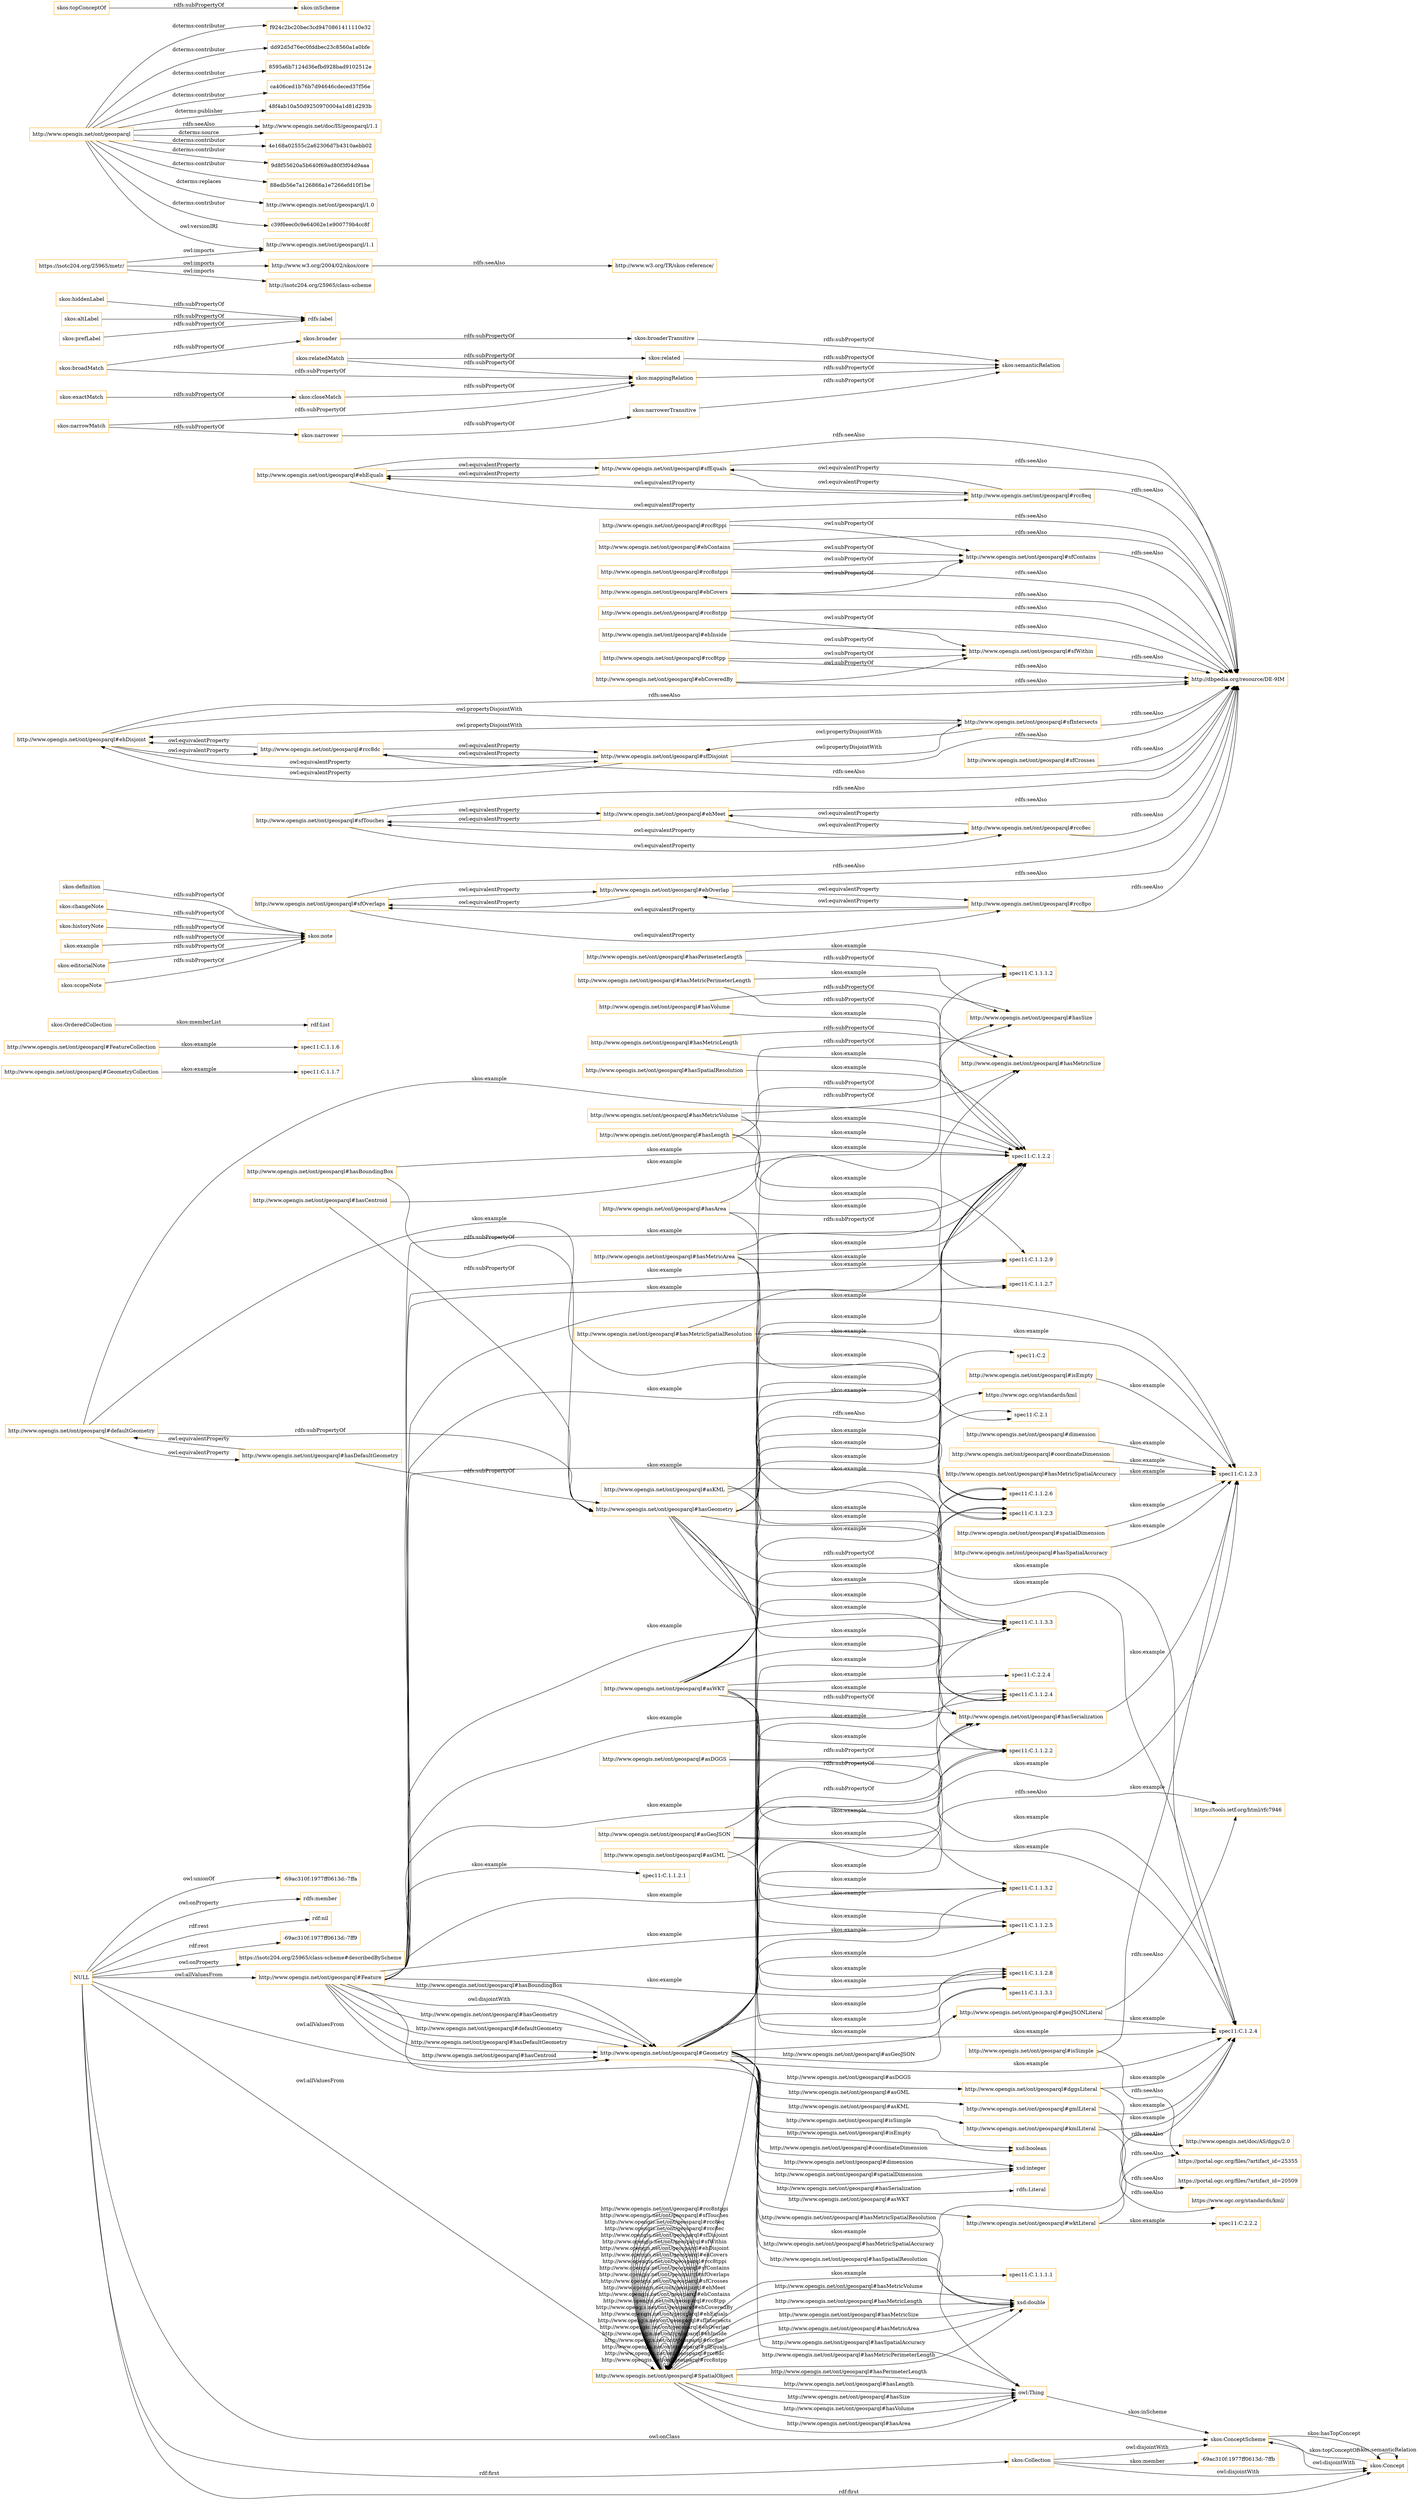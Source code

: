 digraph ar2dtool_diagram { 
rankdir=LR;
size="1501"
node [shape = rectangle, color="orange"]; "http://www.opengis.net/ont/geosparql#SpatialObject" "http://www.opengis.net/ont/geosparql#GeometryCollection" "http://www.opengis.net/ont/geosparql#Geometry" "http://www.opengis.net/ont/geosparql#FeatureCollection" "http://www.opengis.net/ont/geosparql#Feature" "-69ac310f:1977ff0613d:-7ffb" "skos:OrderedCollection" "skos:Collection" "skos:ConceptScheme" "skos:Concept" ; /*classes style*/
	"http://www.opengis.net/ont/geosparql#hasMetricPerimeterLength" -> "http://www.opengis.net/ont/geosparql#hasMetricSize" [ label = "rdfs:subPropertyOf" ];
	"http://www.opengis.net/ont/geosparql#hasMetricPerimeterLength" -> "spec11:C.1.1.1.2" [ label = "skos:example" ];
	"http://www.opengis.net/ont/geosparql#dggsLiteral" -> "http://www.opengis.net/doc/AS/dggs/2.0" [ label = "rdfs:seeAlso" ];
	"http://www.opengis.net/ont/geosparql#dggsLiteral" -> "spec11:C.1.2.4" [ label = "skos:example" ];
	"skos:definition" -> "skos:note" [ label = "rdfs:subPropertyOf" ];
	"http://www.opengis.net/ont/geosparql#ehEquals" -> "http://dbpedia.org/resource/DE-9IM" [ label = "rdfs:seeAlso" ];
	"http://www.opengis.net/ont/geosparql#ehEquals" -> "http://www.opengis.net/ont/geosparql#sfEquals" [ label = "owl:equivalentProperty" ];
	"http://www.opengis.net/ont/geosparql#ehEquals" -> "http://www.opengis.net/ont/geosparql#rcc8eq" [ label = "owl:equivalentProperty" ];
	"http://www.opengis.net/ont/geosparql#hasCentroid" -> "http://www.opengis.net/ont/geosparql#hasGeometry" [ label = "rdfs:subPropertyOf" ];
	"http://www.opengis.net/ont/geosparql#hasCentroid" -> "spec11:C.1.2.2" [ label = "skos:example" ];
	"http://www.opengis.net/ont/geosparql#rcc8tppi" -> "http://www.opengis.net/ont/geosparql#sfContains" [ label = "owl:subPropertyOf" ];
	"http://www.opengis.net/ont/geosparql#rcc8tppi" -> "http://dbpedia.org/resource/DE-9IM" [ label = "rdfs:seeAlso" ];
	"skos:relatedMatch" -> "skos:related" [ label = "rdfs:subPropertyOf" ];
	"skos:relatedMatch" -> "skos:mappingRelation" [ label = "rdfs:subPropertyOf" ];
	"http://www.opengis.net/ont/geosparql#sfWithin" -> "http://dbpedia.org/resource/DE-9IM" [ label = "rdfs:seeAlso" ];
	"http://www.opengis.net/ont/geosparql#gmlLiteral" -> "spec11:C.1.2.4" [ label = "skos:example" ];
	"http://www.opengis.net/ont/geosparql#gmlLiteral" -> "https://portal.ogc.org/files/?artifact_id=20509" [ label = "rdfs:seeAlso" ];
	"http://www.opengis.net/ont/geosparql#ehDisjoint" -> "http://www.opengis.net/ont/geosparql#rcc8dc" [ label = "owl:equivalentProperty" ];
	"http://www.opengis.net/ont/geosparql#ehDisjoint" -> "http://www.opengis.net/ont/geosparql#sfIntersects" [ label = "owl:propertyDisjointWith" ];
	"http://www.opengis.net/ont/geosparql#ehDisjoint" -> "http://dbpedia.org/resource/DE-9IM" [ label = "rdfs:seeAlso" ];
	"http://www.opengis.net/ont/geosparql#ehDisjoint" -> "http://www.opengis.net/ont/geosparql#sfDisjoint" [ label = "owl:equivalentProperty" ];
	"http://www.opengis.net/ont/geosparql#sfIntersects" -> "http://www.opengis.net/ont/geosparql#sfDisjoint" [ label = "owl:propertyDisjointWith" ];
	"http://www.opengis.net/ont/geosparql#sfIntersects" -> "http://dbpedia.org/resource/DE-9IM" [ label = "rdfs:seeAlso" ];
	"http://www.opengis.net/ont/geosparql#sfIntersects" -> "http://www.opengis.net/ont/geosparql#ehDisjoint" [ label = "owl:propertyDisjointWith" ];
	"skos:changeNote" -> "skos:note" [ label = "rdfs:subPropertyOf" ];
	"http://www.opengis.net/ont/geosparql#rcc8ntpp" -> "http://dbpedia.org/resource/DE-9IM" [ label = "rdfs:seeAlso" ];
	"http://www.opengis.net/ont/geosparql#rcc8ntpp" -> "http://www.opengis.net/ont/geosparql#sfWithin" [ label = "owl:subPropertyOf" ];
	"http://www.opengis.net/ont/geosparql#sfTouches" -> "http://dbpedia.org/resource/DE-9IM" [ label = "rdfs:seeAlso" ];
	"http://www.opengis.net/ont/geosparql#sfTouches" -> "http://www.opengis.net/ont/geosparql#ehMeet" [ label = "owl:equivalentProperty" ];
	"http://www.opengis.net/ont/geosparql#sfTouches" -> "http://www.opengis.net/ont/geosparql#rcc8ec" [ label = "owl:equivalentProperty" ];
	"http://www.opengis.net/ont/geosparql#ehInside" -> "http://www.opengis.net/ont/geosparql#sfWithin" [ label = "owl:subPropertyOf" ];
	"http://www.opengis.net/ont/geosparql#ehInside" -> "http://dbpedia.org/resource/DE-9IM" [ label = "rdfs:seeAlso" ];
	"skos:hiddenLabel" -> "rdfs:label" [ label = "rdfs:subPropertyOf" ];
	"skos:related" -> "skos:semanticRelation" [ label = "rdfs:subPropertyOf" ];
	"http://www.opengis.net/ont/geosparql#geoJSONLiteral" -> "spec11:C.1.2.4" [ label = "skos:example" ];
	"http://www.opengis.net/ont/geosparql#geoJSONLiteral" -> "https://tools.ietf.org/html/rfc7946" [ label = "rdfs:seeAlso" ];
	"http://www.opengis.net/ont/geosparql#Feature" -> "spec11:C.1.1.2.7" [ label = "skos:example" ];
	"http://www.opengis.net/ont/geosparql#Feature" -> "spec11:C.1.1.2.6" [ label = "skos:example" ];
	"http://www.opengis.net/ont/geosparql#Feature" -> "spec11:C.1.1.2.3" [ label = "skos:example" ];
	"http://www.opengis.net/ont/geosparql#Feature" -> "spec11:C.1.1.2.2" [ label = "skos:example" ];
	"http://www.opengis.net/ont/geosparql#Feature" -> "spec11:C.1.1.3.2" [ label = "skos:example" ];
	"http://www.opengis.net/ont/geosparql#Feature" -> "spec11:C.1.2.3" [ label = "skos:example" ];
	"http://www.opengis.net/ont/geosparql#Feature" -> "spec11:C.1.1.2.5" [ label = "skos:example" ];
	"http://www.opengis.net/ont/geosparql#Feature" -> "spec11:C.1.2.4" [ label = "skos:example" ];
	"http://www.opengis.net/ont/geosparql#Feature" -> "spec11:C.1.1.2.9" [ label = "skos:example" ];
	"http://www.opengis.net/ont/geosparql#Feature" -> "spec11:C.1.1.2.1" [ label = "skos:example" ];
	"http://www.opengis.net/ont/geosparql#Feature" -> "spec11:C.1.1.2.8" [ label = "skos:example" ];
	"http://www.opengis.net/ont/geosparql#Feature" -> "spec11:C.1.2.2" [ label = "skos:example" ];
	"http://www.opengis.net/ont/geosparql#Feature" -> "http://www.opengis.net/ont/geosparql#Geometry" [ label = "owl:disjointWith" ];
	"http://www.opengis.net/ont/geosparql#Feature" -> "spec11:C.1.1.2.4" [ label = "skos:example" ];
	"http://www.opengis.net/ont/geosparql#Feature" -> "spec11:C.1.1.3.3" [ label = "skos:example" ];
	"http://www.opengis.net/ont/geosparql#ehContains" -> "http://www.opengis.net/ont/geosparql#sfContains" [ label = "owl:subPropertyOf" ];
	"http://www.opengis.net/ont/geosparql#ehContains" -> "http://dbpedia.org/resource/DE-9IM" [ label = "rdfs:seeAlso" ];
	"http://www.opengis.net/ont/geosparql#isEmpty" -> "spec11:C.1.2.3" [ label = "skos:example" ];
	"http://www.opengis.net/ont/geosparql#sfDisjoint" -> "http://www.opengis.net/ont/geosparql#rcc8dc" [ label = "owl:equivalentProperty" ];
	"http://www.opengis.net/ont/geosparql#sfDisjoint" -> "http://dbpedia.org/resource/DE-9IM" [ label = "rdfs:seeAlso" ];
	"http://www.opengis.net/ont/geosparql#sfDisjoint" -> "http://www.opengis.net/ont/geosparql#ehDisjoint" [ label = "owl:equivalentProperty" ];
	"http://www.opengis.net/ont/geosparql#sfDisjoint" -> "http://www.opengis.net/ont/geosparql#sfIntersects" [ label = "owl:propertyDisjointWith" ];
	"http://www.opengis.net/ont/geosparql#sfCrosses" -> "http://dbpedia.org/resource/DE-9IM" [ label = "rdfs:seeAlso" ];
	"skos:ConceptScheme" -> "skos:Concept" [ label = "owl:disjointWith" ];
	"http://www.opengis.net/ont/geosparql#dimension" -> "spec11:C.1.2.3" [ label = "skos:example" ];
	"http://www.opengis.net/ont/geosparql#asKML" -> "http://www.opengis.net/ont/geosparql#hasSerialization" [ label = "rdfs:subPropertyOf" ];
	"http://www.opengis.net/ont/geosparql#asKML" -> "spec11:C.1.2.4" [ label = "skos:example" ];
	"http://www.opengis.net/ont/geosparql#asKML" -> "https://www.ogc.org/standards/kml" [ label = "rdfs:seeAlso" ];
	"http://www.opengis.net/ont/geosparql#rcc8dc" -> "http://www.opengis.net/ont/geosparql#ehDisjoint" [ label = "owl:equivalentProperty" ];
	"http://www.opengis.net/ont/geosparql#rcc8dc" -> "http://dbpedia.org/resource/DE-9IM" [ label = "rdfs:seeAlso" ];
	"http://www.opengis.net/ont/geosparql#rcc8dc" -> "http://www.opengis.net/ont/geosparql#sfDisjoint" [ label = "owl:equivalentProperty" ];
	"http://www.opengis.net/ont/geosparql#hasGeometry" -> "spec11:C.1.1.2.3" [ label = "skos:example" ];
	"http://www.opengis.net/ont/geosparql#hasGeometry" -> "spec11:C.1.1.2.4" [ label = "skos:example" ];
	"http://www.opengis.net/ont/geosparql#hasGeometry" -> "spec11:C.1.1.3.2" [ label = "skos:example" ];
	"http://www.opengis.net/ont/geosparql#hasGeometry" -> "spec11:C.1.1.2.8" [ label = "skos:example" ];
	"http://www.opengis.net/ont/geosparql#hasGeometry" -> "spec11:C.1.2.2" [ label = "skos:example" ];
	"http://www.opengis.net/ont/geosparql#hasGeometry" -> "spec11:C.1.2.4" [ label = "skos:example" ];
	"http://www.opengis.net/ont/geosparql#hasGeometry" -> "spec11:C.1.1.3.3" [ label = "skos:example" ];
	"http://www.opengis.net/ont/geosparql#hasGeometry" -> "spec11:C.1.2.3" [ label = "skos:example" ];
	"http://www.opengis.net/ont/geosparql#hasGeometry" -> "spec11:C.1.1.2.2" [ label = "skos:example" ];
	"http://www.opengis.net/ont/geosparql#hasGeometry" -> "spec11:C.1.1.2.5" [ label = "skos:example" ];
	"http://www.opengis.net/ont/geosparql#hasGeometry" -> "spec11:C.1.1.2.6" [ label = "skos:example" ];
	"http://www.opengis.net/ont/geosparql#hasGeometry" -> "spec11:C.2" [ label = "skos:example" ];
	"http://www.opengis.net/ont/geosparql#sfContains" -> "http://dbpedia.org/resource/DE-9IM" [ label = "rdfs:seeAlso" ];
	"http://www.opengis.net/ont/geosparql#coordinateDimension" -> "spec11:C.1.2.3" [ label = "skos:example" ];
	"http://www.opengis.net/ont/geosparql#hasMetricSpatialResolution" -> "spec11:C.1.2.2" [ label = "skos:example" ];
	"http://www.opengis.net/ont/geosparql#hasMetricSpatialResolution" -> "spec11:C.1.1.2.6" [ label = "skos:example" ];
	"skos:altLabel" -> "rdfs:label" [ label = "rdfs:subPropertyOf" ];
	"http://www.opengis.net/ont/geosparql#hasLength" -> "spec11:C.1.2.2" [ label = "skos:example" ];
	"http://www.opengis.net/ont/geosparql#hasLength" -> "http://www.opengis.net/ont/geosparql#hasSize" [ label = "rdfs:subPropertyOf" ];
	"http://www.opengis.net/ont/geosparql#hasLength" -> "spec11:C.1.1.2.7" [ label = "skos:example" ];
	"skos:narrower" -> "skos:narrowerTransitive" [ label = "rdfs:subPropertyOf" ];
	"http://www.opengis.net/ont/geosparql#asWKT" -> "http://www.opengis.net/ont/geosparql#hasSerialization" [ label = "rdfs:subPropertyOf" ];
	"http://www.opengis.net/ont/geosparql#asWKT" -> "spec11:C.1.1.3.3" [ label = "skos:example" ];
	"http://www.opengis.net/ont/geosparql#asWKT" -> "spec11:C.1.1.2.4" [ label = "skos:example" ];
	"http://www.opengis.net/ont/geosparql#asWKT" -> "spec11:C.1.1.3.2" [ label = "skos:example" ];
	"http://www.opengis.net/ont/geosparql#asWKT" -> "spec11:C.1.1.2.3" [ label = "skos:example" ];
	"http://www.opengis.net/ont/geosparql#asWKT" -> "spec11:C.2.1" [ label = "skos:example" ];
	"http://www.opengis.net/ont/geosparql#asWKT" -> "spec11:C.2.2.4" [ label = "skos:example" ];
	"http://www.opengis.net/ont/geosparql#asWKT" -> "spec11:C.1.2.2" [ label = "skos:example" ];
	"http://www.opengis.net/ont/geosparql#asWKT" -> "spec11:C.1.1.2.6" [ label = "skos:example" ];
	"http://www.opengis.net/ont/geosparql#asWKT" -> "spec11:C.1.1.2.5" [ label = "skos:example" ];
	"http://www.opengis.net/ont/geosparql#asWKT" -> "spec11:C.1.1.3.1" [ label = "skos:example" ];
	"http://www.opengis.net/ont/geosparql#asWKT" -> "spec11:C.1.1.2.2" [ label = "skos:example" ];
	"http://www.opengis.net/ont/geosparql#asWKT" -> "spec11:C.1.1.2.8" [ label = "skos:example" ];
	"skos:broaderTransitive" -> "skos:semanticRelation" [ label = "rdfs:subPropertyOf" ];
	"skos:broader" -> "skos:broaderTransitive" [ label = "rdfs:subPropertyOf" ];
	"http://www.opengis.net/ont/geosparql#rcc8eq" -> "http://dbpedia.org/resource/DE-9IM" [ label = "rdfs:seeAlso" ];
	"http://www.opengis.net/ont/geosparql#rcc8eq" -> "http://www.opengis.net/ont/geosparql#sfEquals" [ label = "owl:equivalentProperty" ];
	"http://www.opengis.net/ont/geosparql#rcc8eq" -> "http://www.opengis.net/ont/geosparql#ehEquals" [ label = "owl:equivalentProperty" ];
	"http://www.opengis.net/ont/geosparql#ehMeet" -> "http://dbpedia.org/resource/DE-9IM" [ label = "rdfs:seeAlso" ];
	"http://www.opengis.net/ont/geosparql#ehMeet" -> "http://www.opengis.net/ont/geosparql#sfTouches" [ label = "owl:equivalentProperty" ];
	"http://www.opengis.net/ont/geosparql#ehMeet" -> "http://www.opengis.net/ont/geosparql#rcc8ec" [ label = "owl:equivalentProperty" ];
	"skos:historyNote" -> "skos:note" [ label = "rdfs:subPropertyOf" ];
	"http://www.opengis.net/ont/geosparql#asDGGS" -> "spec11:C.1.2.4" [ label = "skos:example" ];
	"http://www.opengis.net/ont/geosparql#asDGGS" -> "http://www.opengis.net/ont/geosparql#hasSerialization" [ label = "rdfs:subPropertyOf" ];
	"http://www.opengis.net/ont/geosparql" -> "ca406ced1b76b7d94646cdeced37f56e" [ label = "dcterms:contributor" ];
	"http://www.opengis.net/ont/geosparql" -> "48f4ab10a50d9250970004a1d81d293b" [ label = "dcterms:publisher" ];
	"http://www.opengis.net/ont/geosparql" -> "http://www.opengis.net/doc/IS/geosparql/1.1" [ label = "rdfs:seeAlso" ];
	"http://www.opengis.net/ont/geosparql" -> "4e168a02555c2a62306d7b4310aebb02" [ label = "dcterms:contributor" ];
	"http://www.opengis.net/ont/geosparql" -> "9d8f55620a5b640f69ad80f3f04d9aaa" [ label = "dcterms:contributor" ];
	"http://www.opengis.net/ont/geosparql" -> "88edb56e7a126866a1e7266efd10f1be" [ label = "dcterms:contributor" ];
	"http://www.opengis.net/ont/geosparql" -> "http://www.opengis.net/ont/geosparql/1.1" [ label = "owl:versionIRI" ];
	"http://www.opengis.net/ont/geosparql" -> "http://www.opengis.net/ont/geosparql/1.0" [ label = "dcterms:replaces" ];
	"http://www.opengis.net/ont/geosparql" -> "c39f6eec0c9e64062e1e900779b4cc8f" [ label = "dcterms:contributor" ];
	"http://www.opengis.net/ont/geosparql" -> "f924c2bc20bec3cd9470861411110e32" [ label = "dcterms:contributor" ];
	"http://www.opengis.net/ont/geosparql" -> "dd92d5d76ec0fddbec23c8560a1a0bfe" [ label = "dcterms:contributor" ];
	"http://www.opengis.net/ont/geosparql" -> "http://www.opengis.net/doc/IS/geosparql/1.1" [ label = "dcterms:source" ];
	"http://www.opengis.net/ont/geosparql" -> "8595a6b7124d36efbd928bad9102512e" [ label = "dcterms:contributor" ];
	"http://www.opengis.net/ont/geosparql#asGML" -> "spec11:C.1.2.4" [ label = "skos:example" ];
	"http://www.opengis.net/ont/geosparql#asGML" -> "http://www.opengis.net/ont/geosparql#hasSerialization" [ label = "rdfs:subPropertyOf" ];
	"skos:broadMatch" -> "skos:broader" [ label = "rdfs:subPropertyOf" ];
	"skos:broadMatch" -> "skos:mappingRelation" [ label = "rdfs:subPropertyOf" ];
	"http://www.opengis.net/ont/geosparql#hasSerialization" -> "spec11:C.1.2.3" [ label = "skos:example" ];
	"http://www.w3.org/2004/02/skos/core" -> "http://www.w3.org/TR/skos-reference/" [ label = "rdfs:seeAlso" ];
	"http://www.opengis.net/ont/geosparql#hasMetricSpatialAccuracy" -> "spec11:C.1.2.3" [ label = "skos:example" ];
	"http://www.opengis.net/ont/geosparql#hasMetricLength" -> "http://www.opengis.net/ont/geosparql#hasMetricSize" [ label = "rdfs:subPropertyOf" ];
	"http://www.opengis.net/ont/geosparql#hasMetricLength" -> "spec11:C.1.2.2" [ label = "skos:example" ];
	"http://www.opengis.net/ont/geosparql#hasMetricArea" -> "spec11:C.1.2.2" [ label = "skos:example" ];
	"http://www.opengis.net/ont/geosparql#hasMetricArea" -> "http://www.opengis.net/ont/geosparql#hasMetricSize" [ label = "rdfs:subPropertyOf" ];
	"http://www.opengis.net/ont/geosparql#hasMetricArea" -> "spec11:C.1.1.3.3" [ label = "skos:example" ];
	"http://www.opengis.net/ont/geosparql#hasMetricArea" -> "spec11:C.1.1.2.9" [ label = "skos:example" ];
	"http://www.opengis.net/ont/geosparql#hasMetricArea" -> "spec11:C.1.1.2.3" [ label = "skos:example" ];
	"http://www.opengis.net/ont/geosparql#sfOverlaps" -> "http://www.opengis.net/ont/geosparql#ehOverlap" [ label = "owl:equivalentProperty" ];
	"http://www.opengis.net/ont/geosparql#sfOverlaps" -> "http://www.opengis.net/ont/geosparql#rcc8po" [ label = "owl:equivalentProperty" ];
	"http://www.opengis.net/ont/geosparql#sfOverlaps" -> "http://dbpedia.org/resource/DE-9IM" [ label = "rdfs:seeAlso" ];
	"https://isotc204.org/25965/metr/" -> "http://www.w3.org/2004/02/skos/core" [ label = "owl:imports" ];
	"https://isotc204.org/25965/metr/" -> "http://www.opengis.net/ont/geosparql/1.1" [ label = "owl:imports" ];
	"https://isotc204.org/25965/metr/" -> "http://isotc204.org/25965/class-scheme" [ label = "owl:imports" ];
	"skos:narrowerTransitive" -> "skos:semanticRelation" [ label = "rdfs:subPropertyOf" ];
	"NULL" -> "http://www.opengis.net/ont/geosparql#Geometry" [ label = "owl:allValuesFrom" ];
	"NULL" -> "-69ac310f:1977ff0613d:-7ffa" [ label = "owl:unionOf" ];
	"NULL" -> "rdfs:member" [ label = "owl:onProperty" ];
	"NULL" -> "skos:Concept" [ label = "rdf:first" ];
	"NULL" -> "http://www.opengis.net/ont/geosparql#SpatialObject" [ label = "owl:allValuesFrom" ];
	"NULL" -> "rdf:nil" [ label = "rdf:rest" ];
	"NULL" -> "skos:ConceptScheme" [ label = "owl:onClass" ];
	"NULL" -> "-69ac310f:1977ff0613d:-7ff9" [ label = "rdf:rest" ];
	"NULL" -> "http://www.opengis.net/ont/geosparql#Feature" [ label = "owl:allValuesFrom" ];
	"NULL" -> "https://isotc204.org/25965/class-scheme#describedByScheme" [ label = "owl:onProperty" ];
	"NULL" -> "skos:Collection" [ label = "rdf:first" ];
	"http://www.opengis.net/ont/geosparql#defaultGeometry" -> "http://www.opengis.net/ont/geosparql#hasGeometry" [ label = "rdfs:subPropertyOf" ];
	"http://www.opengis.net/ont/geosparql#defaultGeometry" -> "spec11:C.1.2.2" [ label = "skos:example" ];
	"http://www.opengis.net/ont/geosparql#defaultGeometry" -> "spec11:C.2.1" [ label = "skos:example" ];
	"http://www.opengis.net/ont/geosparql#defaultGeometry" -> "http://www.opengis.net/ont/geosparql#hasDefaultGeometry" [ label = "owl:equivalentProperty" ];
	"http://www.opengis.net/ont/geosparql#hasVolume" -> "spec11:C.1.2.2" [ label = "skos:example" ];
	"http://www.opengis.net/ont/geosparql#hasVolume" -> "http://www.opengis.net/ont/geosparql#hasSize" [ label = "rdfs:subPropertyOf" ];
	"skos:prefLabel" -> "rdfs:label" [ label = "rdfs:subPropertyOf" ];
	"skos:narrowMatch" -> "skos:narrower" [ label = "rdfs:subPropertyOf" ];
	"skos:narrowMatch" -> "skos:mappingRelation" [ label = "rdfs:subPropertyOf" ];
	"http://www.opengis.net/ont/geosparql#spatialDimension" -> "spec11:C.1.2.3" [ label = "skos:example" ];
	"http://www.opengis.net/ont/geosparql#FeatureCollection" -> "spec11:C.1.1.6" [ label = "skos:example" ];
	"skos:example" -> "skos:note" [ label = "rdfs:subPropertyOf" ];
	"http://www.opengis.net/ont/geosparql#rcc8ntppi" -> "http://dbpedia.org/resource/DE-9IM" [ label = "rdfs:seeAlso" ];
	"http://www.opengis.net/ont/geosparql#rcc8ntppi" -> "http://www.opengis.net/ont/geosparql#sfContains" [ label = "owl:subPropertyOf" ];
	"http://www.opengis.net/ont/geosparql#sfEquals" -> "http://dbpedia.org/resource/DE-9IM" [ label = "rdfs:seeAlso" ];
	"http://www.opengis.net/ont/geosparql#sfEquals" -> "http://www.opengis.net/ont/geosparql#ehEquals" [ label = "owl:equivalentProperty" ];
	"http://www.opengis.net/ont/geosparql#sfEquals" -> "http://www.opengis.net/ont/geosparql#rcc8eq" [ label = "owl:equivalentProperty" ];
	"http://www.opengis.net/ont/geosparql#wktLiteral" -> "spec11:C.2.2.2" [ label = "skos:example" ];
	"http://www.opengis.net/ont/geosparql#wktLiteral" -> "https://portal.ogc.org/files/?artifact_id=25355" [ label = "rdfs:seeAlso" ];
	"http://www.opengis.net/ont/geosparql#hasPerimeterLength" -> "spec11:C.1.1.1.2" [ label = "skos:example" ];
	"http://www.opengis.net/ont/geosparql#hasPerimeterLength" -> "http://www.opengis.net/ont/geosparql#hasSize" [ label = "rdfs:subPropertyOf" ];
	"http://www.opengis.net/ont/geosparql#ehCovers" -> "http://www.opengis.net/ont/geosparql#sfContains" [ label = "owl:subPropertyOf" ];
	"http://www.opengis.net/ont/geosparql#ehCovers" -> "http://dbpedia.org/resource/DE-9IM" [ label = "rdfs:seeAlso" ];
	"http://www.opengis.net/ont/geosparql#hasMetricVolume" -> "spec11:C.1.1.2.9" [ label = "skos:example" ];
	"http://www.opengis.net/ont/geosparql#hasMetricVolume" -> "http://www.opengis.net/ont/geosparql#hasMetricSize" [ label = "rdfs:subPropertyOf" ];
	"http://www.opengis.net/ont/geosparql#hasMetricVolume" -> "spec11:C.1.2.2" [ label = "skos:example" ];
	"http://www.opengis.net/ont/geosparql#isSimple" -> "spec11:C.1.2.3" [ label = "skos:example" ];
	"http://www.opengis.net/ont/geosparql#isSimple" -> "https://portal.ogc.org/files/?artifact_id=25355" [ label = "rdfs:seeAlso" ];
	"http://www.opengis.net/ont/geosparql#rcc8po" -> "http://www.opengis.net/ont/geosparql#ehOverlap" [ label = "owl:equivalentProperty" ];
	"http://www.opengis.net/ont/geosparql#rcc8po" -> "http://www.opengis.net/ont/geosparql#sfOverlaps" [ label = "owl:equivalentProperty" ];
	"http://www.opengis.net/ont/geosparql#rcc8po" -> "http://dbpedia.org/resource/DE-9IM" [ label = "rdfs:seeAlso" ];
	"http://www.opengis.net/ont/geosparql#rcc8tpp" -> "http://www.opengis.net/ont/geosparql#sfWithin" [ label = "owl:subPropertyOf" ];
	"http://www.opengis.net/ont/geosparql#rcc8tpp" -> "http://dbpedia.org/resource/DE-9IM" [ label = "rdfs:seeAlso" ];
	"http://www.opengis.net/ont/geosparql#hasDefaultGeometry" -> "http://www.opengis.net/ont/geosparql#defaultGeometry" [ label = "owl:equivalentProperty" ];
	"http://www.opengis.net/ont/geosparql#hasDefaultGeometry" -> "http://www.opengis.net/ont/geosparql#hasGeometry" [ label = "rdfs:subPropertyOf" ];
	"http://www.opengis.net/ont/geosparql#Geometry" -> "spec11:C.1.1.2.4" [ label = "skos:example" ];
	"http://www.opengis.net/ont/geosparql#Geometry" -> "spec11:C.1.1.2.5" [ label = "skos:example" ];
	"http://www.opengis.net/ont/geosparql#Geometry" -> "spec11:C.1.2.2" [ label = "skos:example" ];
	"http://www.opengis.net/ont/geosparql#Geometry" -> "spec11:C.1.1.2.6" [ label = "skos:example" ];
	"http://www.opengis.net/ont/geosparql#Geometry" -> "spec11:C.1.2.3" [ label = "skos:example" ];
	"http://www.opengis.net/ont/geosparql#Geometry" -> "spec11:C.1.2.4" [ label = "skos:example" ];
	"http://www.opengis.net/ont/geosparql#Geometry" -> "spec11:C.1.1.3.1" [ label = "skos:example" ];
	"http://www.opengis.net/ont/geosparql#Geometry" -> "spec11:C.1.1.2.8" [ label = "skos:example" ];
	"http://www.opengis.net/ont/geosparql#Geometry" -> "spec11:C.1.1.3.2" [ label = "skos:example" ];
	"http://www.opengis.net/ont/geosparql#Geometry" -> "spec11:C.1.1.3.3" [ label = "skos:example" ];
	"http://www.opengis.net/ont/geosparql#Geometry" -> "spec11:C.1.1.2.2" [ label = "skos:example" ];
	"http://www.opengis.net/ont/geosparql#Geometry" -> "spec11:C.1.1.2.3" [ label = "skos:example" ];
	"skos:mappingRelation" -> "skos:semanticRelation" [ label = "rdfs:subPropertyOf" ];
	"skos:Collection" -> "skos:ConceptScheme" [ label = "owl:disjointWith" ];
	"skos:Collection" -> "skos:Concept" [ label = "owl:disjointWith" ];
	"http://www.opengis.net/ont/geosparql#kmlLiteral" -> "spec11:C.1.2.4" [ label = "skos:example" ];
	"http://www.opengis.net/ont/geosparql#kmlLiteral" -> "https://www.ogc.org/standards/kml/" [ label = "rdfs:seeAlso" ];
	"skos:topConceptOf" -> "skos:inScheme" [ label = "rdfs:subPropertyOf" ];
	"skos:exactMatch" -> "skos:closeMatch" [ label = "rdfs:subPropertyOf" ];
	"http://www.opengis.net/ont/geosparql#hasSpatialResolution" -> "spec11:C.1.2.2" [ label = "skos:example" ];
	"http://www.opengis.net/ont/geosparql#rcc8ec" -> "http://dbpedia.org/resource/DE-9IM" [ label = "rdfs:seeAlso" ];
	"http://www.opengis.net/ont/geosparql#rcc8ec" -> "http://www.opengis.net/ont/geosparql#sfTouches" [ label = "owl:equivalentProperty" ];
	"http://www.opengis.net/ont/geosparql#rcc8ec" -> "http://www.opengis.net/ont/geosparql#ehMeet" [ label = "owl:equivalentProperty" ];
	"http://www.opengis.net/ont/geosparql#SpatialObject" -> "spec11:C.1.1.1.1" [ label = "skos:example" ];
	"http://www.opengis.net/ont/geosparql#SpatialObject" -> "spec11:C.1.1.1.2" [ label = "skos:example" ];
	"http://www.opengis.net/ont/geosparql#hasArea" -> "spec11:C.1.1.2.4" [ label = "skos:example" ];
	"http://www.opengis.net/ont/geosparql#hasArea" -> "spec11:C.1.2.2" [ label = "skos:example" ];
	"http://www.opengis.net/ont/geosparql#hasArea" -> "http://www.opengis.net/ont/geosparql#hasSize" [ label = "rdfs:subPropertyOf" ];
	"skos:editorialNote" -> "skos:note" [ label = "rdfs:subPropertyOf" ];
	"skos:closeMatch" -> "skos:mappingRelation" [ label = "rdfs:subPropertyOf" ];
	"http://www.opengis.net/ont/geosparql#ehCoveredBy" -> "http://dbpedia.org/resource/DE-9IM" [ label = "rdfs:seeAlso" ];
	"http://www.opengis.net/ont/geosparql#ehCoveredBy" -> "http://www.opengis.net/ont/geosparql#sfWithin" [ label = "owl:subPropertyOf" ];
	"http://www.opengis.net/ont/geosparql#GeometryCollection" -> "spec11:C.1.1.7" [ label = "skos:example" ];
	"http://www.opengis.net/ont/geosparql#asGeoJSON" -> "spec11:C.1.2.4" [ label = "skos:example" ];
	"http://www.opengis.net/ont/geosparql#asGeoJSON" -> "http://www.opengis.net/ont/geosparql#hasSerialization" [ label = "rdfs:subPropertyOf" ];
	"http://www.opengis.net/ont/geosparql#asGeoJSON" -> "https://tools.ietf.org/html/rfc7946" [ label = "rdfs:seeAlso" ];
	"http://www.opengis.net/ont/geosparql#hasSpatialAccuracy" -> "spec11:C.1.2.3" [ label = "skos:example" ];
	"http://www.opengis.net/ont/geosparql#ehOverlap" -> "http://www.opengis.net/ont/geosparql#rcc8po" [ label = "owl:equivalentProperty" ];
	"http://www.opengis.net/ont/geosparql#ehOverlap" -> "http://www.opengis.net/ont/geosparql#sfOverlaps" [ label = "owl:equivalentProperty" ];
	"http://www.opengis.net/ont/geosparql#ehOverlap" -> "http://dbpedia.org/resource/DE-9IM" [ label = "rdfs:seeAlso" ];
	"skos:scopeNote" -> "skos:note" [ label = "rdfs:subPropertyOf" ];
	"http://www.opengis.net/ont/geosparql#hasBoundingBox" -> "http://www.opengis.net/ont/geosparql#hasGeometry" [ label = "rdfs:subPropertyOf" ];
	"http://www.opengis.net/ont/geosparql#hasBoundingBox" -> "spec11:C.1.2.2" [ label = "skos:example" ];
	"http://www.opengis.net/ont/geosparql#SpatialObject" -> "http://www.opengis.net/ont/geosparql#SpatialObject" [ label = "http://www.opengis.net/ont/geosparql#rcc8ntpp" ];
	"http://www.opengis.net/ont/geosparql#Feature" -> "http://www.opengis.net/ont/geosparql#Geometry" [ label = "http://www.opengis.net/ont/geosparql#hasGeometry" ];
	"http://www.opengis.net/ont/geosparql#SpatialObject" -> "xsd:double" [ label = "http://www.opengis.net/ont/geosparql#hasMetricVolume" ];
	"http://www.opengis.net/ont/geosparql#Geometry" -> "owl:Thing" [ label = "http://www.opengis.net/ont/geosparql#hasSpatialResolution" ];
	"http://www.opengis.net/ont/geosparql#SpatialObject" -> "http://www.opengis.net/ont/geosparql#SpatialObject" [ label = "http://www.opengis.net/ont/geosparql#rcc8dc" ];
	"http://www.opengis.net/ont/geosparql#SpatialObject" -> "http://www.opengis.net/ont/geosparql#SpatialObject" [ label = "http://www.opengis.net/ont/geosparql#sfEquals" ];
	"http://www.opengis.net/ont/geosparql#SpatialObject" -> "http://www.opengis.net/ont/geosparql#SpatialObject" [ label = "http://www.opengis.net/ont/geosparql#rcc8po" ];
	"owl:Thing" -> "skos:ConceptScheme" [ label = "skos:inScheme" ];
	"http://www.opengis.net/ont/geosparql#Geometry" -> "http://www.opengis.net/ont/geosparql#dggsLiteral" [ label = "http://www.opengis.net/ont/geosparql#asDGGS" ];
	"http://www.opengis.net/ont/geosparql#SpatialObject" -> "xsd:double" [ label = "http://www.opengis.net/ont/geosparql#hasMetricLength" ];
	"skos:OrderedCollection" -> "rdf:List" [ label = "skos:memberList" ];
	"http://www.opengis.net/ont/geosparql#Geometry" -> "xsd:double" [ label = "http://www.opengis.net/ont/geosparql#hasMetricSpatialResolution" ];
	"http://www.opengis.net/ont/geosparql#SpatialObject" -> "http://www.opengis.net/ont/geosparql#SpatialObject" [ label = "http://www.opengis.net/ont/geosparql#ehInside" ];
	"http://www.opengis.net/ont/geosparql#Geometry" -> "xsd:boolean" [ label = "http://www.opengis.net/ont/geosparql#isEmpty" ];
	"http://www.opengis.net/ont/geosparql#Feature" -> "http://www.opengis.net/ont/geosparql#Geometry" [ label = "http://www.opengis.net/ont/geosparql#defaultGeometry" ];
	"http://www.opengis.net/ont/geosparql#SpatialObject" -> "owl:Thing" [ label = "http://www.opengis.net/ont/geosparql#hasPerimeterLength" ];
	"http://www.opengis.net/ont/geosparql#SpatialObject" -> "http://www.opengis.net/ont/geosparql#SpatialObject" [ label = "http://www.opengis.net/ont/geosparql#ehOverlap" ];
	"http://www.opengis.net/ont/geosparql#Geometry" -> "http://www.opengis.net/ont/geosparql#wktLiteral" [ label = "http://www.opengis.net/ont/geosparql#asWKT" ];
	"http://www.opengis.net/ont/geosparql#Geometry" -> "xsd:integer" [ label = "http://www.opengis.net/ont/geosparql#coordinateDimension" ];
	"http://www.opengis.net/ont/geosparql#SpatialObject" -> "http://www.opengis.net/ont/geosparql#SpatialObject" [ label = "http://www.opengis.net/ont/geosparql#sfIntersects" ];
	"http://www.opengis.net/ont/geosparql#SpatialObject" -> "http://www.opengis.net/ont/geosparql#SpatialObject" [ label = "http://www.opengis.net/ont/geosparql#ehEquals" ];
	"http://www.opengis.net/ont/geosparql#Geometry" -> "xsd:integer" [ label = "http://www.opengis.net/ont/geosparql#dimension" ];
	"http://www.opengis.net/ont/geosparql#SpatialObject" -> "http://www.opengis.net/ont/geosparql#SpatialObject" [ label = "http://www.opengis.net/ont/geosparql#ehCoveredBy" ];
	"http://www.opengis.net/ont/geosparql#SpatialObject" -> "http://www.opengis.net/ont/geosparql#SpatialObject" [ label = "http://www.opengis.net/ont/geosparql#rcc8tpp" ];
	"skos:Concept" -> "skos:Concept" [ label = "skos:semanticRelation" ];
	"http://www.opengis.net/ont/geosparql#SpatialObject" -> "http://www.opengis.net/ont/geosparql#SpatialObject" [ label = "http://www.opengis.net/ont/geosparql#ehContains" ];
	"http://www.opengis.net/ont/geosparql#SpatialObject" -> "http://www.opengis.net/ont/geosparql#SpatialObject" [ label = "http://www.opengis.net/ont/geosparql#ehMeet" ];
	"http://www.opengis.net/ont/geosparql#Geometry" -> "http://www.opengis.net/ont/geosparql#geoJSONLiteral" [ label = "http://www.opengis.net/ont/geosparql#asGeoJSON" ];
	"http://www.opengis.net/ont/geosparql#SpatialObject" -> "http://www.opengis.net/ont/geosparql#SpatialObject" [ label = "http://www.opengis.net/ont/geosparql#sfCrosses" ];
	"http://www.opengis.net/ont/geosparql#SpatialObject" -> "http://www.opengis.net/ont/geosparql#SpatialObject" [ label = "http://www.opengis.net/ont/geosparql#sfOverlaps" ];
	"http://www.opengis.net/ont/geosparql#Geometry" -> "http://www.opengis.net/ont/geosparql#gmlLiteral" [ label = "http://www.opengis.net/ont/geosparql#asGML" ];
	"skos:ConceptScheme" -> "skos:Concept" [ label = "skos:hasTopConcept" ];
	"http://www.opengis.net/ont/geosparql#SpatialObject" -> "http://www.opengis.net/ont/geosparql#SpatialObject" [ label = "http://www.opengis.net/ont/geosparql#sfContains" ];
	"http://www.opengis.net/ont/geosparql#SpatialObject" -> "owl:Thing" [ label = "http://www.opengis.net/ont/geosparql#hasLength" ];
	"http://www.opengis.net/ont/geosparql#Geometry" -> "xsd:integer" [ label = "http://www.opengis.net/ont/geosparql#spatialDimension" ];
	"http://www.opengis.net/ont/geosparql#Geometry" -> "xsd:boolean" [ label = "http://www.opengis.net/ont/geosparql#isSimple" ];
	"http://www.opengis.net/ont/geosparql#Feature" -> "http://www.opengis.net/ont/geosparql#Geometry" [ label = "http://www.opengis.net/ont/geosparql#hasDefaultGeometry" ];
	"http://www.opengis.net/ont/geosparql#SpatialObject" -> "http://www.opengis.net/ont/geosparql#SpatialObject" [ label = "http://www.opengis.net/ont/geosparql#rcc8tppi" ];
	"http://www.opengis.net/ont/geosparql#SpatialObject" -> "http://www.opengis.net/ont/geosparql#SpatialObject" [ label = "http://www.opengis.net/ont/geosparql#ehCovers" ];
	"http://www.opengis.net/ont/geosparql#SpatialObject" -> "xsd:double" [ label = "http://www.opengis.net/ont/geosparql#hasMetricSize" ];
	"http://www.opengis.net/ont/geosparql#Geometry" -> "http://www.opengis.net/ont/geosparql#kmlLiteral" [ label = "http://www.opengis.net/ont/geosparql#asKML" ];
	"http://www.opengis.net/ont/geosparql#Geometry" -> "rdfs:Literal" [ label = "http://www.opengis.net/ont/geosparql#hasSerialization" ];
	"http://www.opengis.net/ont/geosparql#SpatialObject" -> "xsd:double" [ label = "http://www.opengis.net/ont/geosparql#hasMetricArea" ];
	"http://www.opengis.net/ont/geosparql#Geometry" -> "owl:Thing" [ label = "http://www.opengis.net/ont/geosparql#hasSpatialAccuracy" ];
	"http://www.opengis.net/ont/geosparql#SpatialObject" -> "http://www.opengis.net/ont/geosparql#SpatialObject" [ label = "http://www.opengis.net/ont/geosparql#ehDisjoint" ];
	"http://www.opengis.net/ont/geosparql#SpatialObject" -> "xsd:double" [ label = "http://www.opengis.net/ont/geosparql#hasMetricPerimeterLength" ];
	"http://www.opengis.net/ont/geosparql#SpatialObject" -> "http://www.opengis.net/ont/geosparql#SpatialObject" [ label = "http://www.opengis.net/ont/geosparql#sfWithin" ];
	"http://www.opengis.net/ont/geosparql#SpatialObject" -> "http://www.opengis.net/ont/geosparql#SpatialObject" [ label = "http://www.opengis.net/ont/geosparql#sfDisjoint" ];
	"http://www.opengis.net/ont/geosparql#Feature" -> "http://www.opengis.net/ont/geosparql#Geometry" [ label = "http://www.opengis.net/ont/geosparql#hasCentroid" ];
	"skos:Concept" -> "skos:ConceptScheme" [ label = "skos:topConceptOf" ];
	"skos:Collection" -> "-69ac310f:1977ff0613d:-7ffb" [ label = "skos:member" ];
	"http://www.opengis.net/ont/geosparql#SpatialObject" -> "http://www.opengis.net/ont/geosparql#SpatialObject" [ label = "http://www.opengis.net/ont/geosparql#rcc8ec" ];
	"http://www.opengis.net/ont/geosparql#SpatialObject" -> "http://www.opengis.net/ont/geosparql#SpatialObject" [ label = "http://www.opengis.net/ont/geosparql#rcc8eq" ];
	"http://www.opengis.net/ont/geosparql#SpatialObject" -> "owl:Thing" [ label = "http://www.opengis.net/ont/geosparql#hasSize" ];
	"http://www.opengis.net/ont/geosparql#SpatialObject" -> "http://www.opengis.net/ont/geosparql#SpatialObject" [ label = "http://www.opengis.net/ont/geosparql#sfTouches" ];
	"http://www.opengis.net/ont/geosparql#SpatialObject" -> "http://www.opengis.net/ont/geosparql#SpatialObject" [ label = "http://www.opengis.net/ont/geosparql#rcc8ntppi" ];
	"http://www.opengis.net/ont/geosparql#Feature" -> "http://www.opengis.net/ont/geosparql#Geometry" [ label = "http://www.opengis.net/ont/geosparql#hasBoundingBox" ];
	"http://www.opengis.net/ont/geosparql#SpatialObject" -> "owl:Thing" [ label = "http://www.opengis.net/ont/geosparql#hasVolume" ];
	"http://www.opengis.net/ont/geosparql#SpatialObject" -> "owl:Thing" [ label = "http://www.opengis.net/ont/geosparql#hasArea" ];
	"http://www.opengis.net/ont/geosparql#Geometry" -> "xsd:double" [ label = "http://www.opengis.net/ont/geosparql#hasMetricSpatialAccuracy" ];

}
